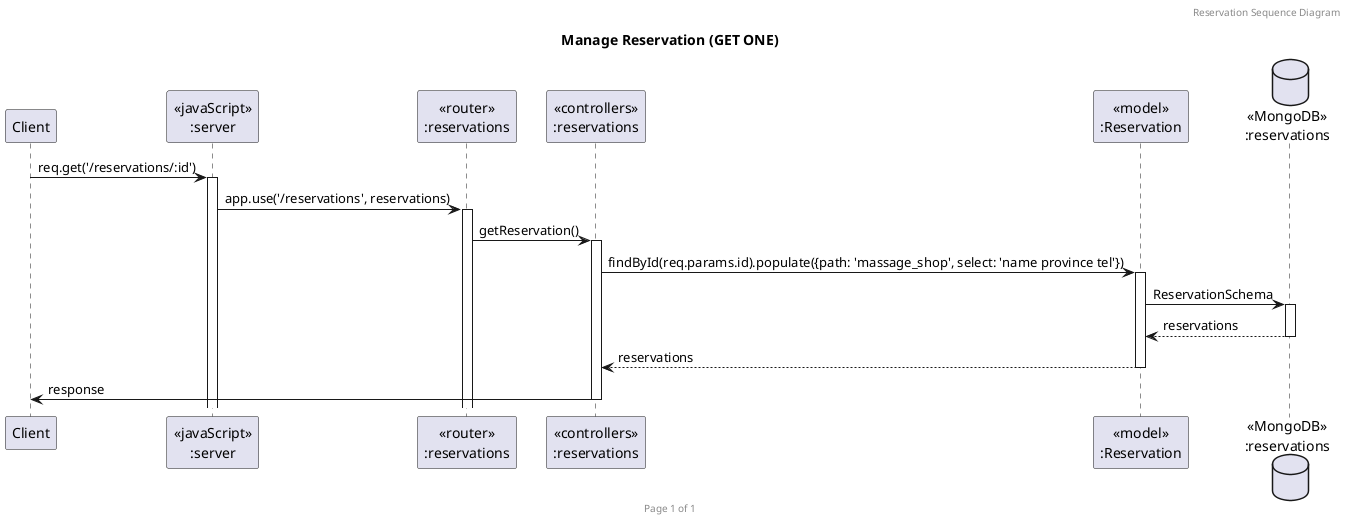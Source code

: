 @startuml Manage Reservation (GET ONE)

header Reservation Sequence Diagram
footer Page %page% of %lastpage%
title "Manage Reservation (GET ONE)"

participant "Client" as client
participant "<<javaScript>>\n:server" as server
participant "<<router>>\n:reservations" as routerReservations
participant "<<controllers>>\n:reservations" as controllersReservations
participant "<<model>>\n:Reservation" as modelReservation
database "<<MongoDB>>\n:reservations" as ReservationsDatabase

client->server ++:req.get('/reservations/:id')
server->routerReservations ++:app.use('/reservations', reservations)
routerReservations -> controllersReservations ++:getReservation()
controllersReservations -> modelReservation ++: findById(req.params.id).populate({path: 'massage_shop', select: 'name province tel'})
modelReservation ->ReservationsDatabase ++: ReservationSchema
ReservationsDatabase --> modelReservation --: reservations
controllersReservations <-- modelReservation --:reservations
controllersReservations->client --:response

@enduml
